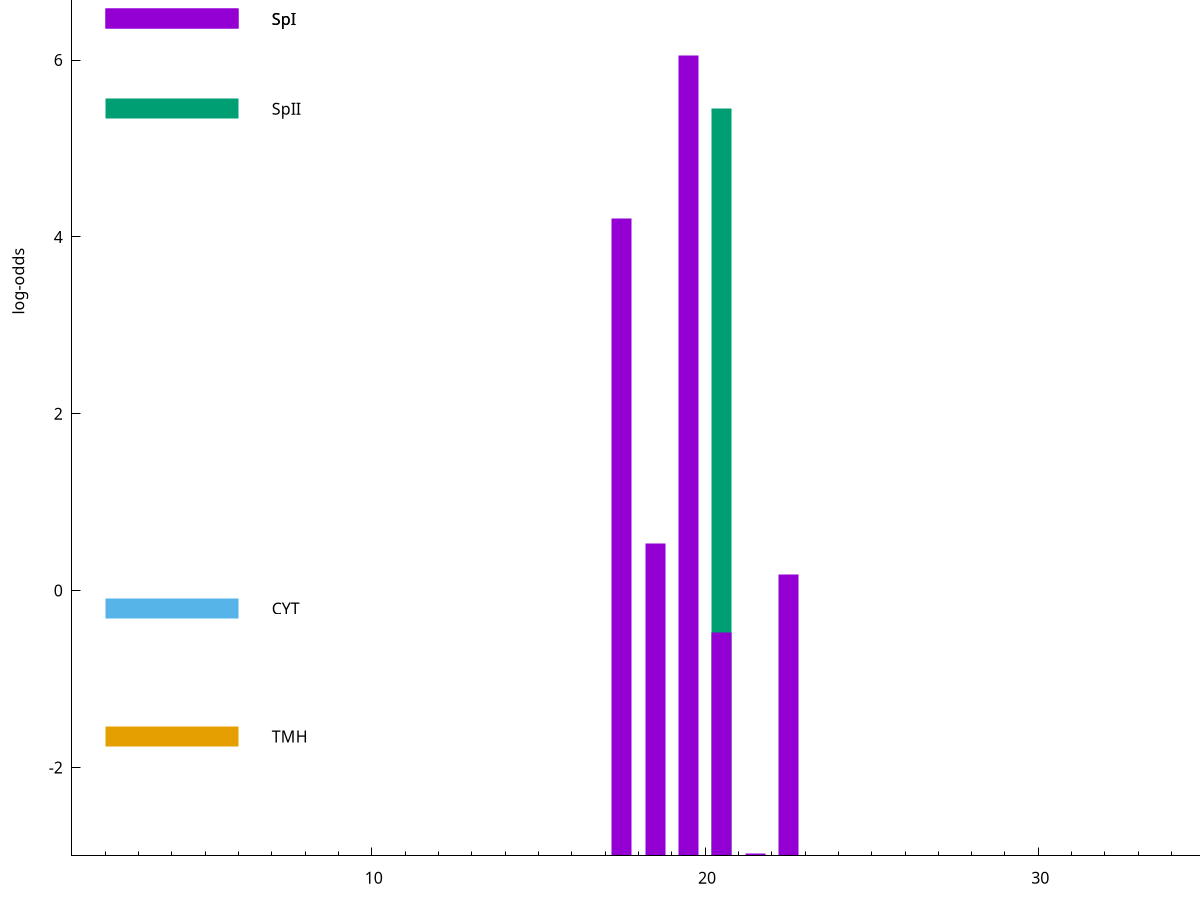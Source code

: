 set title "LipoP predictions for SRR4017849.gff"
set size 2., 1.4
set xrange [1:70] 
set mxtics 10
set yrange [-3:10]
set y2range [0:13]
set ylabel "log-odds"
set term postscript eps color solid "Helvetica" 30
set output "SRR4017849.gff75.eps"
set arrow from 2,6.4644 to 6,6.4644 nohead lt 1 lw 20
set label "SpI" at 7,6.4644
set arrow from 2,5.44988 to 6,5.44988 nohead lt 2 lw 20
set label "SpII" at 7,5.44988
set arrow from 2,-0.200913 to 6,-0.200913 nohead lt 3 lw 20
set label "CYT" at 7,-0.200913
set arrow from 2,-1.64883 to 6,-1.64883 nohead lt 4 lw 20
set label "TMH" at 7,-1.64883
set arrow from 2,6.4644 to 6,6.4644 nohead lt 1 lw 20
set label "SpI" at 7,6.4644
# NOTE: The scores below are the log-odds scores with the threshold
# NOTE: subtracted (a hack to make gnuplot make the histogram all
# NOTE: look nice).
plot "-" axes x1y2 title "" with impulses lt 2 lw 20, "-" axes x1y2 title "" with impulses lt 1 lw 20
20.500000 8.449880
e
19.500000 9.052710
17.500000 7.202450
18.500000 3.535749
22.500000 3.176787
20.500000 2.526875
21.500000 0.024380
e
exit
